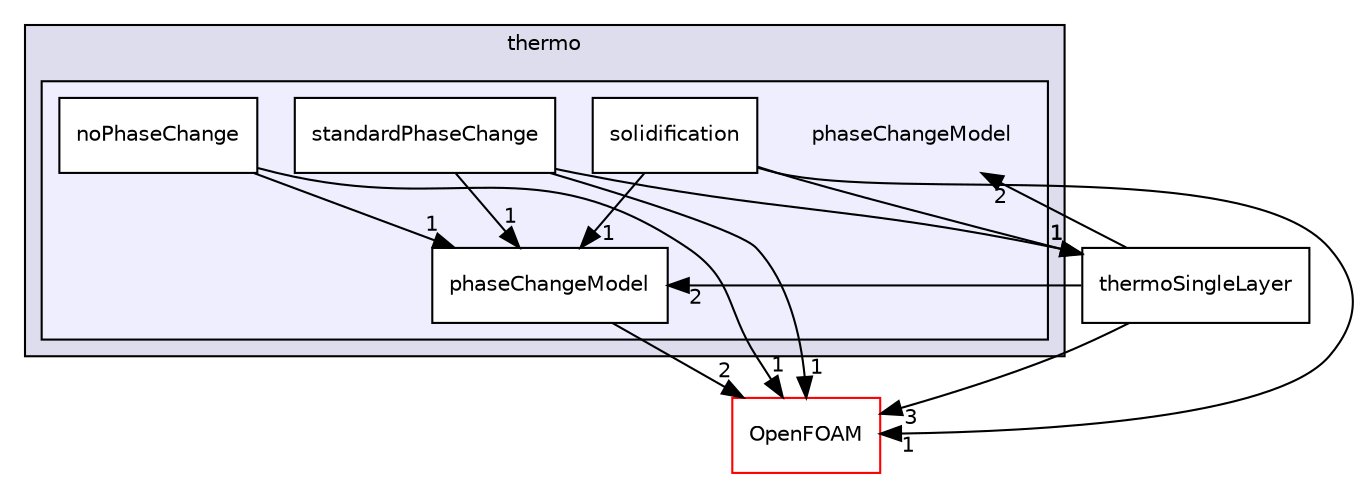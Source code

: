 digraph "src/regionModels/surfaceFilmModels/submodels/thermo/phaseChangeModel" {
  bgcolor=transparent;
  compound=true
  node [ fontsize="10", fontname="Helvetica"];
  edge [ labelfontsize="10", labelfontname="Helvetica"];
  subgraph clusterdir_0c42a79c89636d0140c9997747e5985b {
    graph [ bgcolor="#ddddee", pencolor="black", label="thermo" fontname="Helvetica", fontsize="10", URL="dir_0c42a79c89636d0140c9997747e5985b.html"]
  subgraph clusterdir_e0141a5d986b16ca177ac1706b95d43f {
    graph [ bgcolor="#eeeeff", pencolor="black", label="" URL="dir_e0141a5d986b16ca177ac1706b95d43f.html"];
    dir_e0141a5d986b16ca177ac1706b95d43f [shape=plaintext label="phaseChangeModel"];
    dir_321562e3fe5644e910e9c530868bca19 [shape=box label="noPhaseChange" color="black" fillcolor="white" style="filled" URL="dir_321562e3fe5644e910e9c530868bca19.html"];
    dir_57b9291e2df3bb2947aa8749b18de617 [shape=box label="phaseChangeModel" color="black" fillcolor="white" style="filled" URL="dir_57b9291e2df3bb2947aa8749b18de617.html"];
    dir_0c5455c95327d2e34e9e597bc0088e74 [shape=box label="solidification" color="black" fillcolor="white" style="filled" URL="dir_0c5455c95327d2e34e9e597bc0088e74.html"];
    dir_c8b0d23425e671a005ea93303d55211d [shape=box label="standardPhaseChange" color="black" fillcolor="white" style="filled" URL="dir_c8b0d23425e671a005ea93303d55211d.html"];
  }
  }
  dir_ace9ddf4436ac19d16c24b262d3e197b [shape=box label="thermoSingleLayer" URL="dir_ace9ddf4436ac19d16c24b262d3e197b.html"];
  dir_c5473ff19b20e6ec4dfe5c310b3778a8 [shape=box label="OpenFOAM" color="red" URL="dir_c5473ff19b20e6ec4dfe5c310b3778a8.html"];
  dir_c8b0d23425e671a005ea93303d55211d->dir_ace9ddf4436ac19d16c24b262d3e197b [headlabel="1", labeldistance=1.5 headhref="dir_002606_002608.html"];
  dir_c8b0d23425e671a005ea93303d55211d->dir_57b9291e2df3bb2947aa8749b18de617 [headlabel="1", labeldistance=1.5 headhref="dir_002606_002604.html"];
  dir_c8b0d23425e671a005ea93303d55211d->dir_c5473ff19b20e6ec4dfe5c310b3778a8 [headlabel="1", labeldistance=1.5 headhref="dir_002606_001896.html"];
  dir_ace9ddf4436ac19d16c24b262d3e197b->dir_e0141a5d986b16ca177ac1706b95d43f [headlabel="2", labeldistance=1.5 headhref="dir_002608_002602.html"];
  dir_ace9ddf4436ac19d16c24b262d3e197b->dir_57b9291e2df3bb2947aa8749b18de617 [headlabel="2", labeldistance=1.5 headhref="dir_002608_002604.html"];
  dir_ace9ddf4436ac19d16c24b262d3e197b->dir_c5473ff19b20e6ec4dfe5c310b3778a8 [headlabel="3", labeldistance=1.5 headhref="dir_002608_001896.html"];
  dir_57b9291e2df3bb2947aa8749b18de617->dir_c5473ff19b20e6ec4dfe5c310b3778a8 [headlabel="2", labeldistance=1.5 headhref="dir_002604_001896.html"];
  dir_0c5455c95327d2e34e9e597bc0088e74->dir_ace9ddf4436ac19d16c24b262d3e197b [headlabel="1", labeldistance=1.5 headhref="dir_002605_002608.html"];
  dir_0c5455c95327d2e34e9e597bc0088e74->dir_57b9291e2df3bb2947aa8749b18de617 [headlabel="1", labeldistance=1.5 headhref="dir_002605_002604.html"];
  dir_0c5455c95327d2e34e9e597bc0088e74->dir_c5473ff19b20e6ec4dfe5c310b3778a8 [headlabel="1", labeldistance=1.5 headhref="dir_002605_001896.html"];
  dir_321562e3fe5644e910e9c530868bca19->dir_57b9291e2df3bb2947aa8749b18de617 [headlabel="1", labeldistance=1.5 headhref="dir_002603_002604.html"];
  dir_321562e3fe5644e910e9c530868bca19->dir_c5473ff19b20e6ec4dfe5c310b3778a8 [headlabel="1", labeldistance=1.5 headhref="dir_002603_001896.html"];
}
